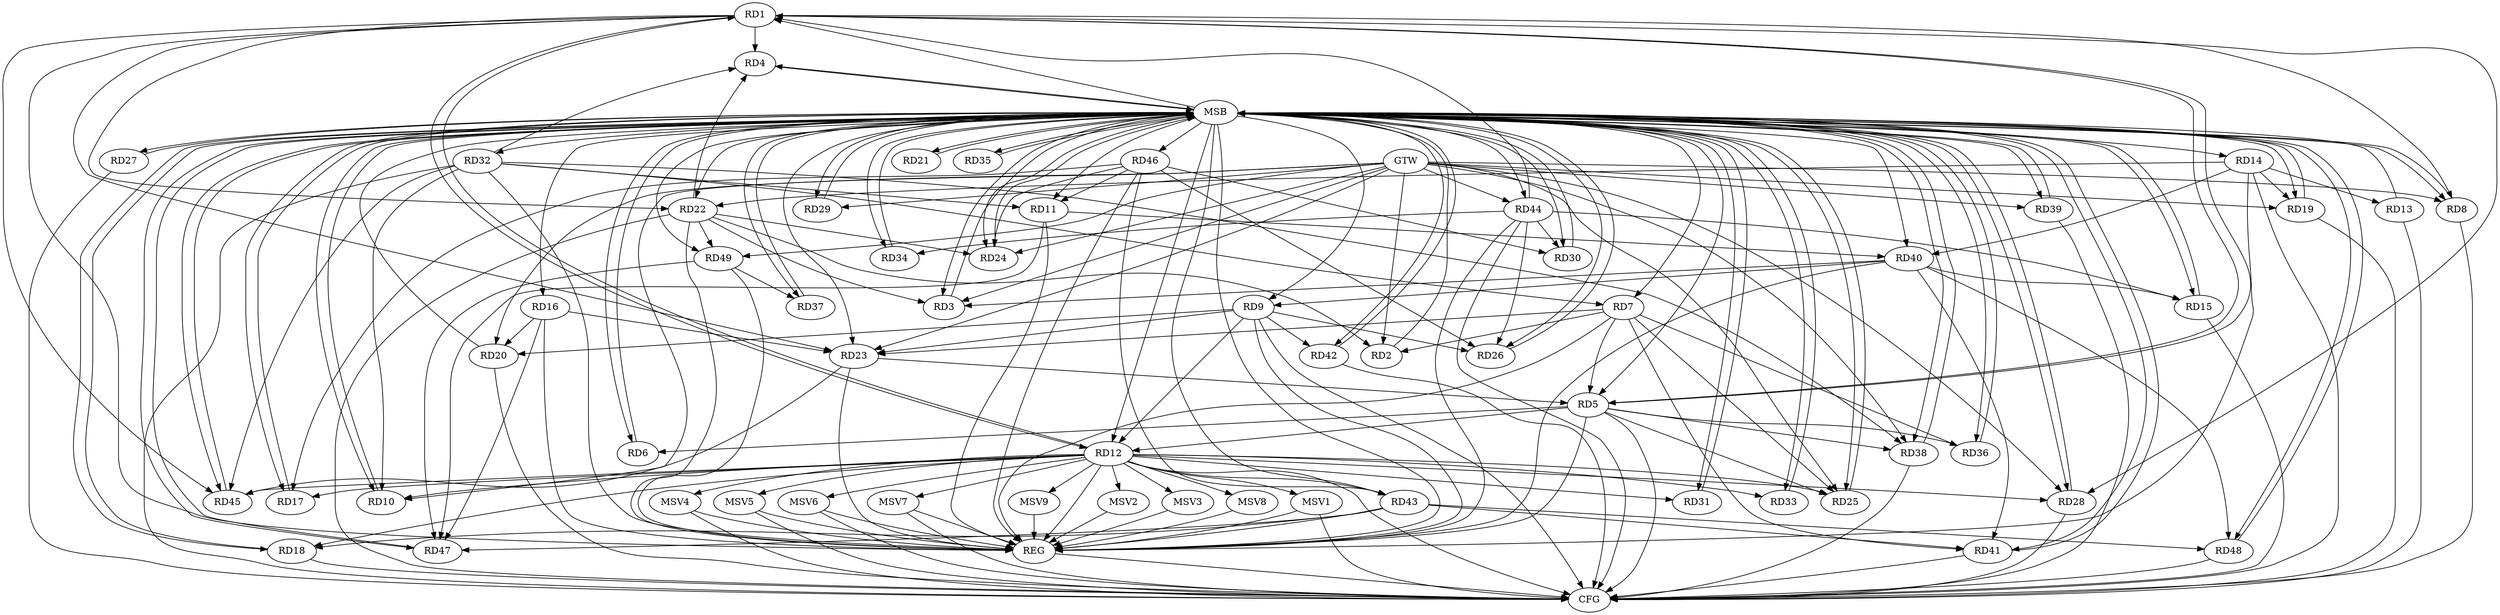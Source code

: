 strict digraph G {
  RD1 [ label="RD1" ];
  RD2 [ label="RD2" ];
  RD3 [ label="RD3" ];
  RD4 [ label="RD4" ];
  RD5 [ label="RD5" ];
  RD6 [ label="RD6" ];
  RD7 [ label="RD7" ];
  RD8 [ label="RD8" ];
  RD9 [ label="RD9" ];
  RD10 [ label="RD10" ];
  RD11 [ label="RD11" ];
  RD12 [ label="RD12" ];
  RD13 [ label="RD13" ];
  RD14 [ label="RD14" ];
  RD15 [ label="RD15" ];
  RD16 [ label="RD16" ];
  RD17 [ label="RD17" ];
  RD18 [ label="RD18" ];
  RD19 [ label="RD19" ];
  RD20 [ label="RD20" ];
  RD21 [ label="RD21" ];
  RD22 [ label="RD22" ];
  RD23 [ label="RD23" ];
  RD24 [ label="RD24" ];
  RD25 [ label="RD25" ];
  RD26 [ label="RD26" ];
  RD27 [ label="RD27" ];
  RD28 [ label="RD28" ];
  RD29 [ label="RD29" ];
  RD30 [ label="RD30" ];
  RD31 [ label="RD31" ];
  RD32 [ label="RD32" ];
  RD33 [ label="RD33" ];
  RD34 [ label="RD34" ];
  RD35 [ label="RD35" ];
  RD36 [ label="RD36" ];
  RD37 [ label="RD37" ];
  RD38 [ label="RD38" ];
  RD39 [ label="RD39" ];
  RD40 [ label="RD40" ];
  RD41 [ label="RD41" ];
  RD42 [ label="RD42" ];
  RD43 [ label="RD43" ];
  RD44 [ label="RD44" ];
  RD45 [ label="RD45" ];
  RD46 [ label="RD46" ];
  RD47 [ label="RD47" ];
  RD48 [ label="RD48" ];
  RD49 [ label="RD49" ];
  GTW [ label="GTW" ];
  REG [ label="REG" ];
  MSB [ label="MSB" ];
  CFG [ label="CFG" ];
  MSV1 [ label="MSV1" ];
  MSV2 [ label="MSV2" ];
  MSV3 [ label="MSV3" ];
  MSV4 [ label="MSV4" ];
  MSV5 [ label="MSV5" ];
  MSV6 [ label="MSV6" ];
  MSV7 [ label="MSV7" ];
  MSV8 [ label="MSV8" ];
  MSV9 [ label="MSV9" ];
  RD1 -> RD4;
  RD1 -> RD5;
  RD5 -> RD1;
  RD1 -> RD8;
  RD1 -> RD12;
  RD12 -> RD1;
  RD1 -> RD22;
  RD1 -> RD23;
  RD1 -> RD28;
  RD44 -> RD1;
  RD1 -> RD45;
  RD7 -> RD2;
  RD22 -> RD2;
  RD22 -> RD3;
  RD40 -> RD3;
  RD22 -> RD4;
  RD32 -> RD4;
  RD5 -> RD6;
  RD7 -> RD5;
  RD5 -> RD12;
  RD23 -> RD5;
  RD5 -> RD25;
  RD5 -> RD36;
  RD5 -> RD38;
  RD7 -> RD23;
  RD7 -> RD25;
  RD32 -> RD7;
  RD7 -> RD36;
  RD7 -> RD41;
  RD9 -> RD12;
  RD9 -> RD20;
  RD9 -> RD23;
  RD9 -> RD26;
  RD40 -> RD9;
  RD9 -> RD42;
  RD12 -> RD10;
  RD32 -> RD10;
  RD32 -> RD11;
  RD11 -> RD40;
  RD46 -> RD11;
  RD11 -> RD47;
  RD12 -> RD17;
  RD12 -> RD18;
  RD12 -> RD25;
  RD12 -> RD28;
  RD12 -> RD31;
  RD12 -> RD33;
  RD12 -> RD43;
  RD12 -> RD45;
  RD14 -> RD13;
  RD14 -> RD19;
  RD14 -> RD22;
  RD14 -> RD40;
  RD40 -> RD15;
  RD44 -> RD15;
  RD16 -> RD20;
  RD16 -> RD23;
  RD16 -> RD47;
  RD46 -> RD17;
  RD43 -> RD18;
  RD22 -> RD24;
  RD22 -> RD49;
  RD23 -> RD45;
  RD46 -> RD24;
  RD44 -> RD26;
  RD46 -> RD26;
  RD44 -> RD30;
  RD46 -> RD30;
  RD32 -> RD38;
  RD32 -> RD45;
  RD44 -> RD34;
  RD49 -> RD37;
  RD40 -> RD41;
  RD40 -> RD48;
  RD43 -> RD41;
  RD46 -> RD43;
  RD43 -> RD47;
  RD43 -> RD48;
  RD49 -> RD47;
  GTW -> RD8;
  GTW -> RD19;
  GTW -> RD10;
  GTW -> RD3;
  GTW -> RD29;
  GTW -> RD38;
  GTW -> RD20;
  GTW -> RD2;
  GTW -> RD24;
  GTW -> RD23;
  GTW -> RD39;
  GTW -> RD44;
  GTW -> RD28;
  GTW -> RD25;
  GTW -> RD49;
  RD1 -> REG;
  RD5 -> REG;
  RD7 -> REG;
  RD9 -> REG;
  RD11 -> REG;
  RD12 -> REG;
  RD14 -> REG;
  RD16 -> REG;
  RD22 -> REG;
  RD23 -> REG;
  RD32 -> REG;
  RD40 -> REG;
  RD43 -> REG;
  RD44 -> REG;
  RD46 -> REG;
  RD49 -> REG;
  RD2 -> MSB;
  MSB -> RD16;
  MSB -> RD23;
  MSB -> RD24;
  MSB -> RD40;
  MSB -> RD42;
  MSB -> REG;
  RD3 -> MSB;
  MSB -> RD1;
  MSB -> RD19;
  MSB -> RD29;
  MSB -> RD30;
  MSB -> RD43;
  MSB -> RD45;
  MSB -> RD46;
  RD4 -> MSB;
  MSB -> RD5;
  MSB -> RD17;
  RD6 -> MSB;
  MSB -> RD3;
  MSB -> RD15;
  MSB -> RD39;
  MSB -> RD41;
  RD8 -> MSB;
  MSB -> RD32;
  MSB -> RD38;
  MSB -> RD47;
  RD10 -> MSB;
  MSB -> RD12;
  RD13 -> MSB;
  MSB -> RD4;
  MSB -> RD14;
  MSB -> RD21;
  MSB -> RD27;
  MSB -> RD28;
  MSB -> RD33;
  RD15 -> MSB;
  MSB -> RD8;
  MSB -> RD11;
  MSB -> RD34;
  RD17 -> MSB;
  MSB -> RD9;
  MSB -> RD25;
  RD18 -> MSB;
  MSB -> RD6;
  MSB -> RD26;
  RD19 -> MSB;
  MSB -> RD18;
  MSB -> RD36;
  RD20 -> MSB;
  RD21 -> MSB;
  MSB -> RD10;
  MSB -> RD22;
  RD24 -> MSB;
  RD25 -> MSB;
  RD26 -> MSB;
  MSB -> RD37;
  RD27 -> MSB;
  RD28 -> MSB;
  RD29 -> MSB;
  RD30 -> MSB;
  MSB -> RD48;
  RD31 -> MSB;
  RD33 -> MSB;
  RD34 -> MSB;
  MSB -> RD31;
  RD35 -> MSB;
  MSB -> RD49;
  RD36 -> MSB;
  RD37 -> MSB;
  RD38 -> MSB;
  RD39 -> MSB;
  RD41 -> MSB;
  RD42 -> MSB;
  RD45 -> MSB;
  MSB -> RD44;
  RD47 -> MSB;
  MSB -> RD7;
  RD48 -> MSB;
  MSB -> RD35;
  RD28 -> CFG;
  RD19 -> CFG;
  RD27 -> CFG;
  RD5 -> CFG;
  RD44 -> CFG;
  RD38 -> CFG;
  RD32 -> CFG;
  RD48 -> CFG;
  RD9 -> CFG;
  RD8 -> CFG;
  RD41 -> CFG;
  RD13 -> CFG;
  RD42 -> CFG;
  RD22 -> CFG;
  RD12 -> CFG;
  RD15 -> CFG;
  RD39 -> CFG;
  RD14 -> CFG;
  RD18 -> CFG;
  RD20 -> CFG;
  REG -> CFG;
  RD12 -> MSV1;
  RD12 -> MSV2;
  MSV1 -> REG;
  MSV1 -> CFG;
  MSV2 -> REG;
  RD12 -> MSV3;
  MSV3 -> REG;
  RD12 -> MSV4;
  RD12 -> MSV5;
  MSV4 -> REG;
  MSV4 -> CFG;
  MSV5 -> REG;
  MSV5 -> CFG;
  RD12 -> MSV6;
  MSV6 -> REG;
  MSV6 -> CFG;
  RD12 -> MSV7;
  MSV7 -> REG;
  MSV7 -> CFG;
  RD12 -> MSV8;
  MSV8 -> REG;
  RD12 -> MSV9;
  MSV9 -> REG;
}

